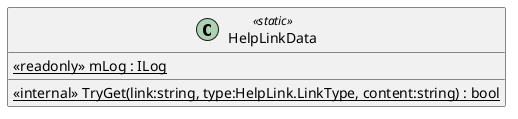 @startuml
class HelpLinkData <<static>> {
    <<internal>> {static} TryGet(link:string, type:HelpLink.LinkType, content:string) : bool
    {static} <<readonly>> mLog : ILog
}
@enduml
